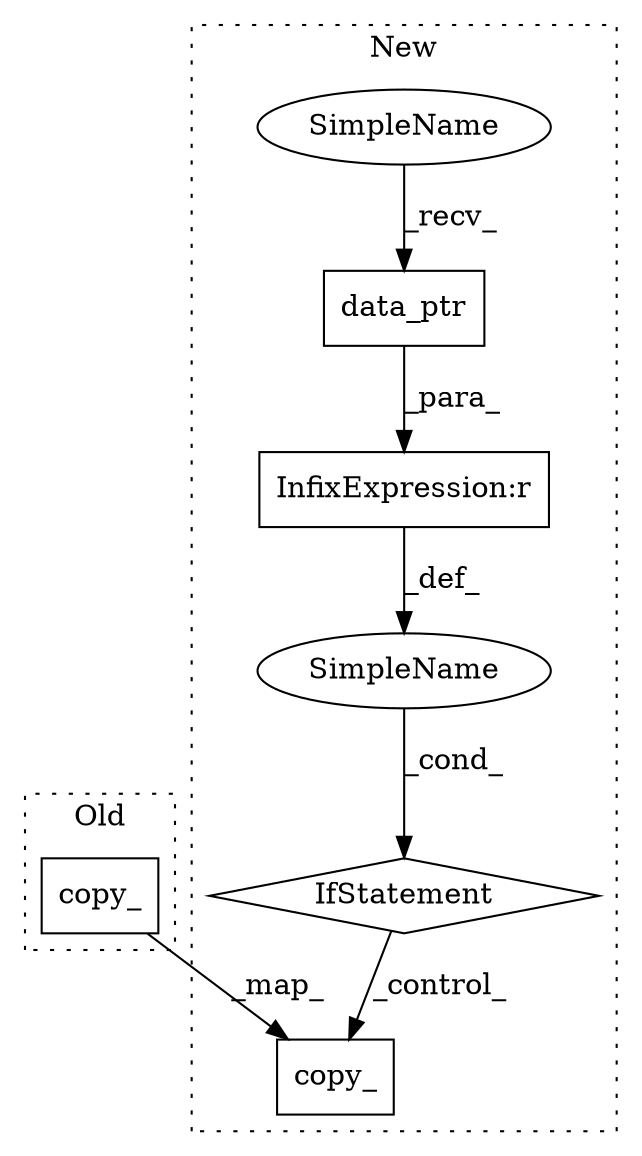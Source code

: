 digraph G {
subgraph cluster0 {
1 [label="copy_" a="32" s="6968,6985" l="6,1" shape="box"];
label = "Old";
style="dotted";
}
subgraph cluster1 {
2 [label="copy_" a="32" s="7024,7041" l="6,1" shape="box"];
3 [label="IfStatement" a="25" s="6961,7003" l="4,2" shape="diamond"];
4 [label="SimpleName" a="42" s="" l="" shape="ellipse"];
5 [label="InfixExpression:r" a="27" s="6977" l="4" shape="box"];
6 [label="data_ptr" a="32" s="6993" l="10" shape="box"];
7 [label="SimpleName" a="42" s="6981" l="11" shape="ellipse"];
label = "New";
style="dotted";
}
1 -> 2 [label="_map_"];
3 -> 2 [label="_control_"];
4 -> 3 [label="_cond_"];
5 -> 4 [label="_def_"];
6 -> 5 [label="_para_"];
7 -> 6 [label="_recv_"];
}